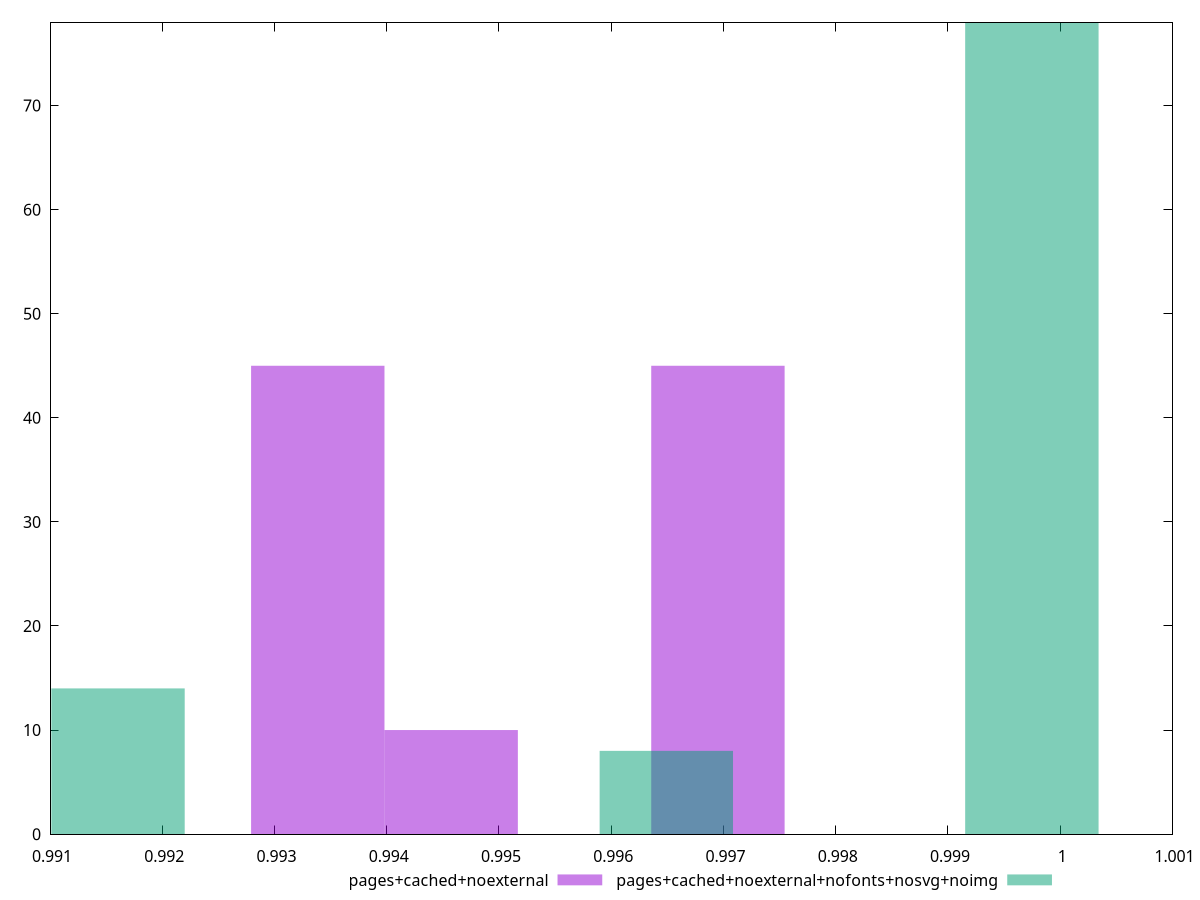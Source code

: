 $_pagesCachedNoexternal <<EOF
0.9969503166235081 45
0.9933855359919579 45
0.9945737962024747 10
EOF
$_pagesCachedNoexternalNofontsNosvgNoimg <<EOF
0.9997471852661428 78
0.9916059215424772 14
0.9964906797766766 8
EOF
set key outside below
set terminal pngcairo
set output "report_00004_2020-11-02T20-21-41.718Z/interactive/interactive_pages+cached+noexternal_pages+cached+noexternal+nofonts+nosvg+noimg+hist.png"
set boxwidth 0.001188260210516696
set style fill transparent solid 0.5 noborder
set yrange [0:78]
plot $_pagesCachedNoexternal title "pages+cached+noexternal" with boxes ,$_pagesCachedNoexternalNofontsNosvgNoimg title "pages+cached+noexternal+nofonts+nosvg+noimg" with boxes ,